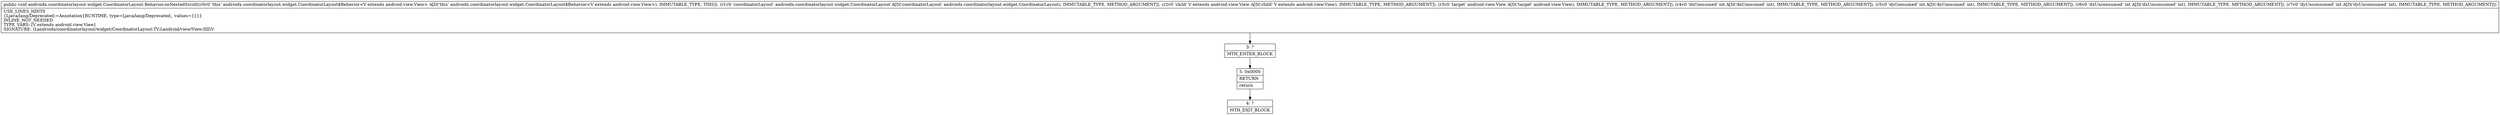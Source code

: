 digraph "CFG forandroidx.coordinatorlayout.widget.CoordinatorLayout.Behavior.onNestedScroll(Landroidx\/coordinatorlayout\/widget\/CoordinatorLayout;Landroid\/view\/View;Landroid\/view\/View;IIII)V" {
Node_3 [shape=record,label="{3\:\ ?|MTH_ENTER_BLOCK\l}"];
Node_5 [shape=record,label="{5\:\ 0x0000|RETURN\l|return\l}"];
Node_4 [shape=record,label="{4\:\ ?|MTH_EXIT_BLOCK\l}"];
MethodNode[shape=record,label="{public void androidx.coordinatorlayout.widget.CoordinatorLayout.Behavior.onNestedScroll((r0v0 'this' androidx.coordinatorlayout.widget.CoordinatorLayout$Behavior\<V extends android.view.View\> A[D('this' androidx.coordinatorlayout.widget.CoordinatorLayout$Behavior\<V extends android.view.View\>), IMMUTABLE_TYPE, THIS]), (r1v0 'coordinatorLayout' androidx.coordinatorlayout.widget.CoordinatorLayout A[D('coordinatorLayout' androidx.coordinatorlayout.widget.CoordinatorLayout), IMMUTABLE_TYPE, METHOD_ARGUMENT]), (r2v0 'child' V extends android.view.View A[D('child' V extends android.view.View), IMMUTABLE_TYPE, METHOD_ARGUMENT]), (r3v0 'target' android.view.View A[D('target' android.view.View), IMMUTABLE_TYPE, METHOD_ARGUMENT]), (r4v0 'dxConsumed' int A[D('dxConsumed' int), IMMUTABLE_TYPE, METHOD_ARGUMENT]), (r5v0 'dyConsumed' int A[D('dyConsumed' int), IMMUTABLE_TYPE, METHOD_ARGUMENT]), (r6v0 'dxUnconsumed' int A[D('dxUnconsumed' int), IMMUTABLE_TYPE, METHOD_ARGUMENT]), (r7v0 'dyUnconsumed' int A[D('dyUnconsumed' int), IMMUTABLE_TYPE, METHOD_ARGUMENT]))  | USE_LINES_HINTS\l\{Ljava\/lang\/Deprecated;=Annotation\{RUNTIME, type=Ljava\/lang\/Deprecated;, values=\{\}\}\}\lINLINE_NOT_NEEDED\lTYPE_VARS: [V extends android.view.View]\lSIGNATURE: (Landroidx\/coordinatorlayout\/widget\/CoordinatorLayout;TV;Landroid\/view\/View;IIII)V\l}"];
MethodNode -> Node_3;Node_3 -> Node_5;
Node_5 -> Node_4;
}

